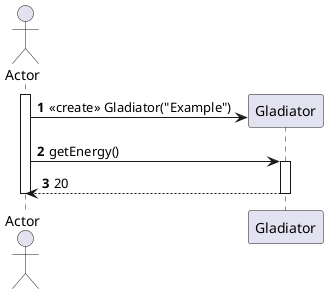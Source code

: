 @startuml
'https://plantuml.com/sequence-diagram

autonumber
actor Actor
activate Actor
create Gladiator
Actor -> Gladiator: <<create>> Gladiator("Example")

Actor -> Gladiator: getEnergy()
activate Gladiator
    Gladiator --> Actor: 20
deactivate Gladiator

deactivate Actor
@enduml